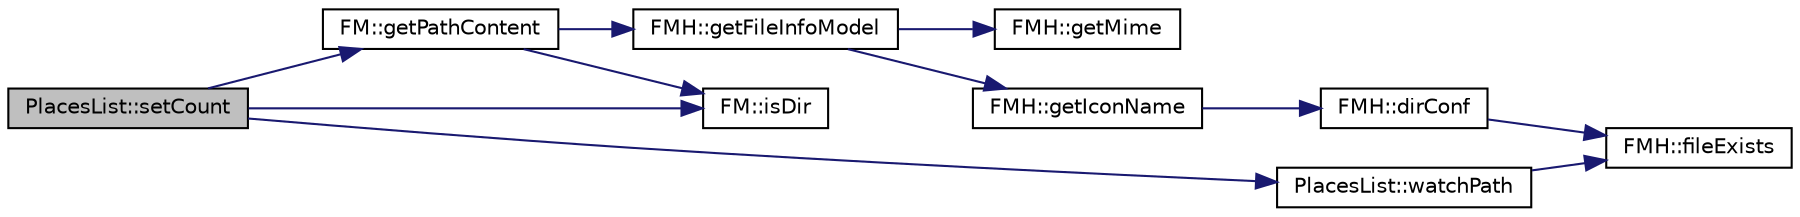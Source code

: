digraph "PlacesList::setCount"
{
 // INTERACTIVE_SVG=YES
 // LATEX_PDF_SIZE
  edge [fontname="Helvetica",fontsize="10",labelfontname="Helvetica",labelfontsize="10"];
  node [fontname="Helvetica",fontsize="10",shape=record];
  rankdir="LR";
  Node133 [label="PlacesList::setCount",height=0.2,width=0.4,color="black", fillcolor="grey75", style="filled", fontcolor="black",tooltip=" "];
  Node133 -> Node134 [color="midnightblue",fontsize="10",style="solid",fontname="Helvetica"];
  Node134 [label="FM::getPathContent",height=0.2,width=0.4,color="black", fillcolor="white", style="filled",URL="$class_f_m.html#a77bf044f9e7b8b1cec0eb4a3dcd5e526",tooltip=" "];
  Node134 -> Node135 [color="midnightblue",fontsize="10",style="solid",fontname="Helvetica"];
  Node135 [label="FMH::getFileInfoModel",height=0.2,width=0.4,color="black", fillcolor="white", style="filled",URL="$namespace_f_m_h.html#ac748bdab6e71b54b5817eee0ab5f63ed",tooltip=" "];
  Node135 -> Node136 [color="midnightblue",fontsize="10",style="solid",fontname="Helvetica"];
  Node136 [label="FMH::getMime",height=0.2,width=0.4,color="black", fillcolor="white", style="filled",URL="$namespace_f_m_h.html#ae5ec7c16319a70d5e440e697c1f77302",tooltip=" "];
  Node135 -> Node137 [color="midnightblue",fontsize="10",style="solid",fontname="Helvetica"];
  Node137 [label="FMH::getIconName",height=0.2,width=0.4,color="black", fillcolor="white", style="filled",URL="$namespace_f_m_h.html#ab081b4a8e2faedbe025f94fa44113bac",tooltip=" "];
  Node137 -> Node138 [color="midnightblue",fontsize="10",style="solid",fontname="Helvetica"];
  Node138 [label="FMH::dirConf",height=0.2,width=0.4,color="black", fillcolor="white", style="filled",URL="$namespace_f_m_h.html#a1b405335d77e0369742dde8540bc7add",tooltip=" "];
  Node138 -> Node139 [color="midnightblue",fontsize="10",style="solid",fontname="Helvetica"];
  Node139 [label="FMH::fileExists",height=0.2,width=0.4,color="black", fillcolor="white", style="filled",URL="$namespace_f_m_h.html#a96fb85b0283389ba71e8a20daeab400f",tooltip=" "];
  Node134 -> Node140 [color="midnightblue",fontsize="10",style="solid",fontname="Helvetica"];
  Node140 [label="FM::isDir",height=0.2,width=0.4,color="black", fillcolor="white", style="filled",URL="$class_f_m.html#a8d97fbe1844512d305cf49631e242502",tooltip=" "];
  Node133 -> Node140 [color="midnightblue",fontsize="10",style="solid",fontname="Helvetica"];
  Node133 -> Node141 [color="midnightblue",fontsize="10",style="solid",fontname="Helvetica"];
  Node141 [label="PlacesList::watchPath",height=0.2,width=0.4,color="black", fillcolor="white", style="filled",URL="$class_places_list.html#a51701e8ada861a6736b25e3990bea1a7",tooltip=" "];
  Node141 -> Node139 [color="midnightblue",fontsize="10",style="solid",fontname="Helvetica"];
}
